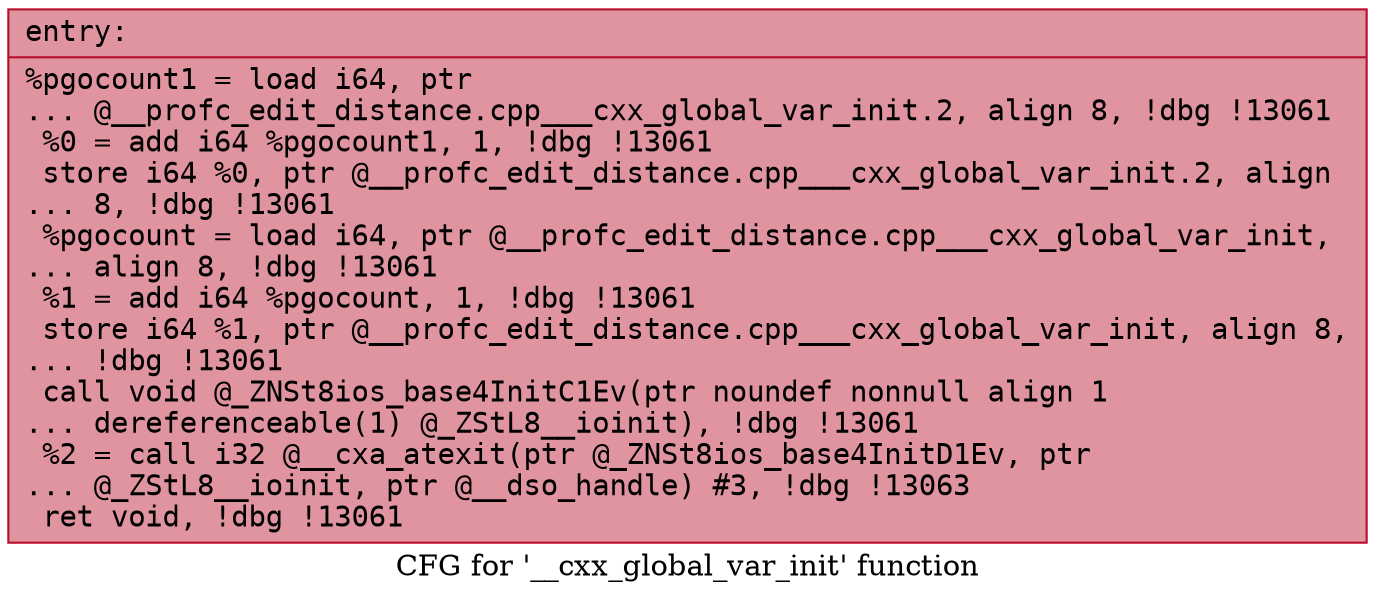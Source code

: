 digraph "CFG for '__cxx_global_var_init' function" {
	label="CFG for '__cxx_global_var_init' function";

	Node0x564268c07c20 [shape=record,color="#b70d28ff", style=filled, fillcolor="#b70d2870" fontname="Courier",label="{entry:\l|  %pgocount1 = load i64, ptr\l... @__profc_edit_distance.cpp___cxx_global_var_init.2, align 8, !dbg !13061\l  %0 = add i64 %pgocount1, 1, !dbg !13061\l  store i64 %0, ptr @__profc_edit_distance.cpp___cxx_global_var_init.2, align\l... 8, !dbg !13061\l  %pgocount = load i64, ptr @__profc_edit_distance.cpp___cxx_global_var_init,\l... align 8, !dbg !13061\l  %1 = add i64 %pgocount, 1, !dbg !13061\l  store i64 %1, ptr @__profc_edit_distance.cpp___cxx_global_var_init, align 8,\l... !dbg !13061\l  call void @_ZNSt8ios_base4InitC1Ev(ptr noundef nonnull align 1\l... dereferenceable(1) @_ZStL8__ioinit), !dbg !13061\l  %2 = call i32 @__cxa_atexit(ptr @_ZNSt8ios_base4InitD1Ev, ptr\l... @_ZStL8__ioinit, ptr @__dso_handle) #3, !dbg !13063\l  ret void, !dbg !13061\l}"];
}
